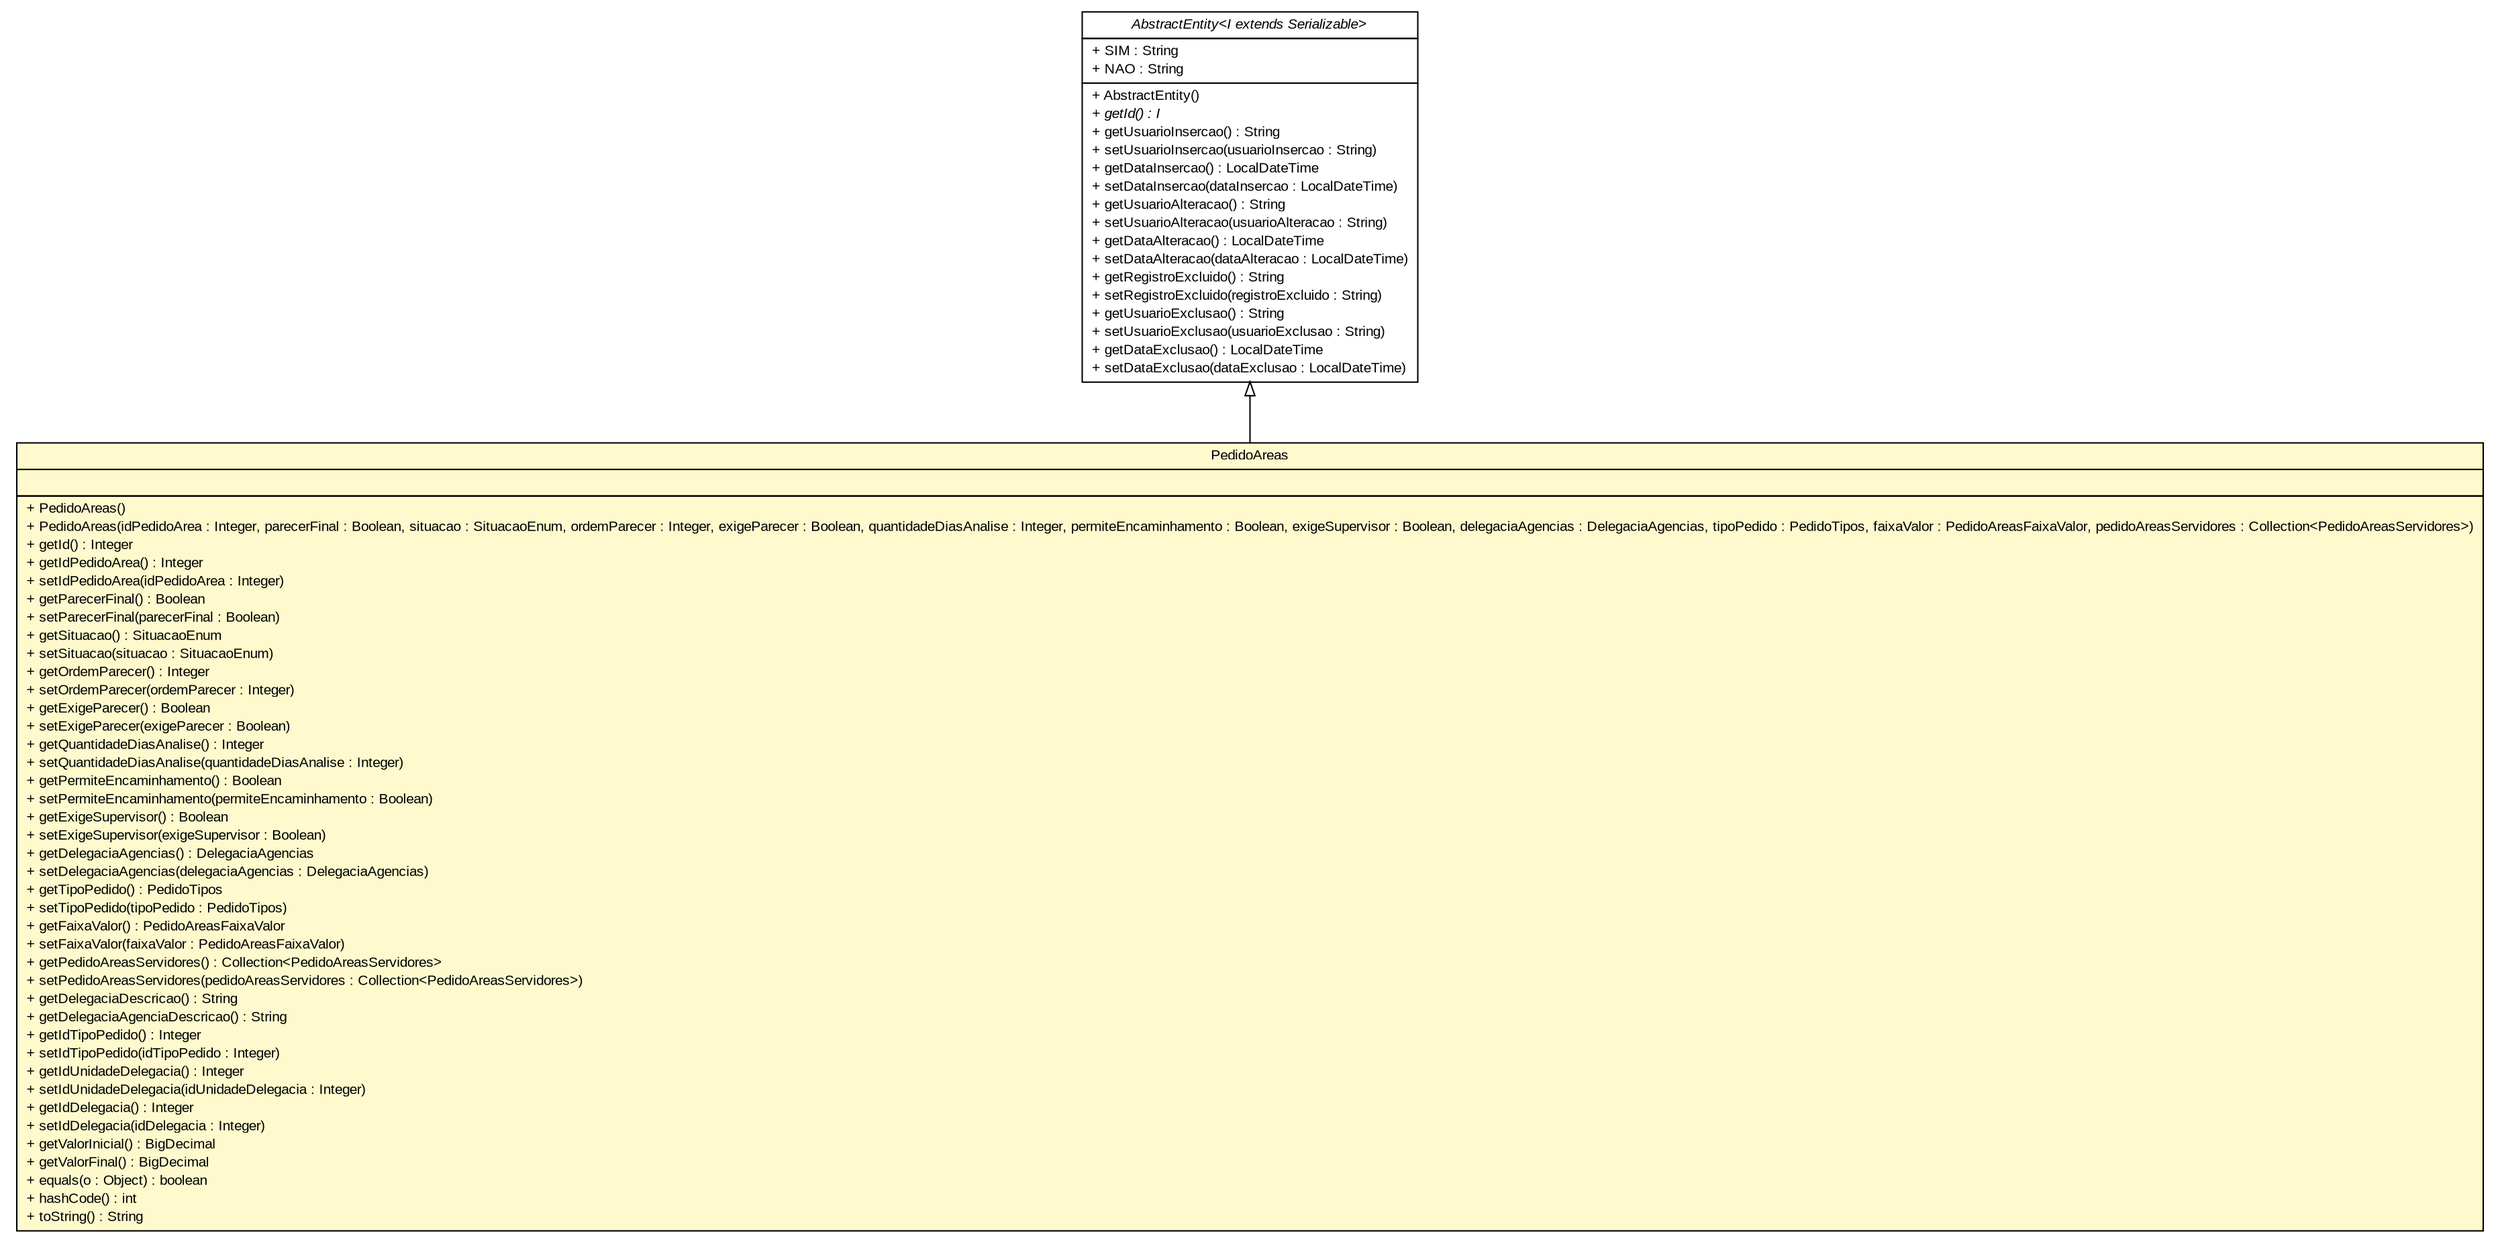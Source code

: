 #!/usr/local/bin/dot
#
# Class diagram 
# Generated by UMLGraph version R5_6 (http://www.umlgraph.org/)
#

digraph G {
	edge [fontname="arial",fontsize=10,labelfontname="arial",labelfontsize=10];
	node [fontname="arial",fontsize=10,shape=plaintext];
	nodesep=0.25;
	ranksep=0.5;
	// br.gov.to.sefaz.persistence.entity.AbstractEntity<I extends java.io.Serializable>
	c559134 [label=<<table title="br.gov.to.sefaz.persistence.entity.AbstractEntity" border="0" cellborder="1" cellspacing="0" cellpadding="2" port="p" href="../../../persistence/entity/AbstractEntity.html">
		<tr><td><table border="0" cellspacing="0" cellpadding="1">
<tr><td align="center" balign="center"><font face="arial italic"> AbstractEntity&lt;I extends Serializable&gt; </font></td></tr>
		</table></td></tr>
		<tr><td><table border="0" cellspacing="0" cellpadding="1">
<tr><td align="left" balign="left"> + SIM : String </td></tr>
<tr><td align="left" balign="left"> + NAO : String </td></tr>
		</table></td></tr>
		<tr><td><table border="0" cellspacing="0" cellpadding="1">
<tr><td align="left" balign="left"> + AbstractEntity() </td></tr>
<tr><td align="left" balign="left"><font face="arial italic" point-size="10.0"> + getId() : I </font></td></tr>
<tr><td align="left" balign="left"> + getUsuarioInsercao() : String </td></tr>
<tr><td align="left" balign="left"> + setUsuarioInsercao(usuarioInsercao : String) </td></tr>
<tr><td align="left" balign="left"> + getDataInsercao() : LocalDateTime </td></tr>
<tr><td align="left" balign="left"> + setDataInsercao(dataInsercao : LocalDateTime) </td></tr>
<tr><td align="left" balign="left"> + getUsuarioAlteracao() : String </td></tr>
<tr><td align="left" balign="left"> + setUsuarioAlteracao(usuarioAlteracao : String) </td></tr>
<tr><td align="left" balign="left"> + getDataAlteracao() : LocalDateTime </td></tr>
<tr><td align="left" balign="left"> + setDataAlteracao(dataAlteracao : LocalDateTime) </td></tr>
<tr><td align="left" balign="left"> + getRegistroExcluido() : String </td></tr>
<tr><td align="left" balign="left"> + setRegistroExcluido(registroExcluido : String) </td></tr>
<tr><td align="left" balign="left"> + getUsuarioExclusao() : String </td></tr>
<tr><td align="left" balign="left"> + setUsuarioExclusao(usuarioExclusao : String) </td></tr>
<tr><td align="left" balign="left"> + getDataExclusao() : LocalDateTime </td></tr>
<tr><td align="left" balign="left"> + setDataExclusao(dataExclusao : LocalDateTime) </td></tr>
		</table></td></tr>
		</table>>, URL="../../../persistence/entity/AbstractEntity.html", fontname="arial", fontcolor="black", fontsize=10.0];
	// br.gov.to.sefaz.arr.persistence.entity.PedidoAreas
	c559687 [label=<<table title="br.gov.to.sefaz.arr.persistence.entity.PedidoAreas" border="0" cellborder="1" cellspacing="0" cellpadding="2" port="p" bgcolor="lemonChiffon" href="./PedidoAreas.html">
		<tr><td><table border="0" cellspacing="0" cellpadding="1">
<tr><td align="center" balign="center"> PedidoAreas </td></tr>
		</table></td></tr>
		<tr><td><table border="0" cellspacing="0" cellpadding="1">
<tr><td align="left" balign="left">  </td></tr>
		</table></td></tr>
		<tr><td><table border="0" cellspacing="0" cellpadding="1">
<tr><td align="left" balign="left"> + PedidoAreas() </td></tr>
<tr><td align="left" balign="left"> + PedidoAreas(idPedidoArea : Integer, parecerFinal : Boolean, situacao : SituacaoEnum, ordemParecer : Integer, exigeParecer : Boolean, quantidadeDiasAnalise : Integer, permiteEncaminhamento : Boolean, exigeSupervisor : Boolean, delegaciaAgencias : DelegaciaAgencias, tipoPedido : PedidoTipos, faixaValor : PedidoAreasFaixaValor, pedidoAreasServidores : Collection&lt;PedidoAreasServidores&gt;) </td></tr>
<tr><td align="left" balign="left"> + getId() : Integer </td></tr>
<tr><td align="left" balign="left"> + getIdPedidoArea() : Integer </td></tr>
<tr><td align="left" balign="left"> + setIdPedidoArea(idPedidoArea : Integer) </td></tr>
<tr><td align="left" balign="left"> + getParecerFinal() : Boolean </td></tr>
<tr><td align="left" balign="left"> + setParecerFinal(parecerFinal : Boolean) </td></tr>
<tr><td align="left" balign="left"> + getSituacao() : SituacaoEnum </td></tr>
<tr><td align="left" balign="left"> + setSituacao(situacao : SituacaoEnum) </td></tr>
<tr><td align="left" balign="left"> + getOrdemParecer() : Integer </td></tr>
<tr><td align="left" balign="left"> + setOrdemParecer(ordemParecer : Integer) </td></tr>
<tr><td align="left" balign="left"> + getExigeParecer() : Boolean </td></tr>
<tr><td align="left" balign="left"> + setExigeParecer(exigeParecer : Boolean) </td></tr>
<tr><td align="left" balign="left"> + getQuantidadeDiasAnalise() : Integer </td></tr>
<tr><td align="left" balign="left"> + setQuantidadeDiasAnalise(quantidadeDiasAnalise : Integer) </td></tr>
<tr><td align="left" balign="left"> + getPermiteEncaminhamento() : Boolean </td></tr>
<tr><td align="left" balign="left"> + setPermiteEncaminhamento(permiteEncaminhamento : Boolean) </td></tr>
<tr><td align="left" balign="left"> + getExigeSupervisor() : Boolean </td></tr>
<tr><td align="left" balign="left"> + setExigeSupervisor(exigeSupervisor : Boolean) </td></tr>
<tr><td align="left" balign="left"> + getDelegaciaAgencias() : DelegaciaAgencias </td></tr>
<tr><td align="left" balign="left"> + setDelegaciaAgencias(delegaciaAgencias : DelegaciaAgencias) </td></tr>
<tr><td align="left" balign="left"> + getTipoPedido() : PedidoTipos </td></tr>
<tr><td align="left" balign="left"> + setTipoPedido(tipoPedido : PedidoTipos) </td></tr>
<tr><td align="left" balign="left"> + getFaixaValor() : PedidoAreasFaixaValor </td></tr>
<tr><td align="left" balign="left"> + setFaixaValor(faixaValor : PedidoAreasFaixaValor) </td></tr>
<tr><td align="left" balign="left"> + getPedidoAreasServidores() : Collection&lt;PedidoAreasServidores&gt; </td></tr>
<tr><td align="left" balign="left"> + setPedidoAreasServidores(pedidoAreasServidores : Collection&lt;PedidoAreasServidores&gt;) </td></tr>
<tr><td align="left" balign="left"> + getDelegaciaDescricao() : String </td></tr>
<tr><td align="left" balign="left"> + getDelegaciaAgenciaDescricao() : String </td></tr>
<tr><td align="left" balign="left"> + getIdTipoPedido() : Integer </td></tr>
<tr><td align="left" balign="left"> + setIdTipoPedido(idTipoPedido : Integer) </td></tr>
<tr><td align="left" balign="left"> + getIdUnidadeDelegacia() : Integer </td></tr>
<tr><td align="left" balign="left"> + setIdUnidadeDelegacia(idUnidadeDelegacia : Integer) </td></tr>
<tr><td align="left" balign="left"> + getIdDelegacia() : Integer </td></tr>
<tr><td align="left" balign="left"> + setIdDelegacia(idDelegacia : Integer) </td></tr>
<tr><td align="left" balign="left"> + getValorInicial() : BigDecimal </td></tr>
<tr><td align="left" balign="left"> + getValorFinal() : BigDecimal </td></tr>
<tr><td align="left" balign="left"> + equals(o : Object) : boolean </td></tr>
<tr><td align="left" balign="left"> + hashCode() : int </td></tr>
<tr><td align="left" balign="left"> + toString() : String </td></tr>
		</table></td></tr>
		</table>>, URL="./PedidoAreas.html", fontname="arial", fontcolor="black", fontsize=10.0];
	//br.gov.to.sefaz.arr.persistence.entity.PedidoAreas extends br.gov.to.sefaz.persistence.entity.AbstractEntity<java.lang.Integer>
	c559134:p -> c559687:p [dir=back,arrowtail=empty];
}

